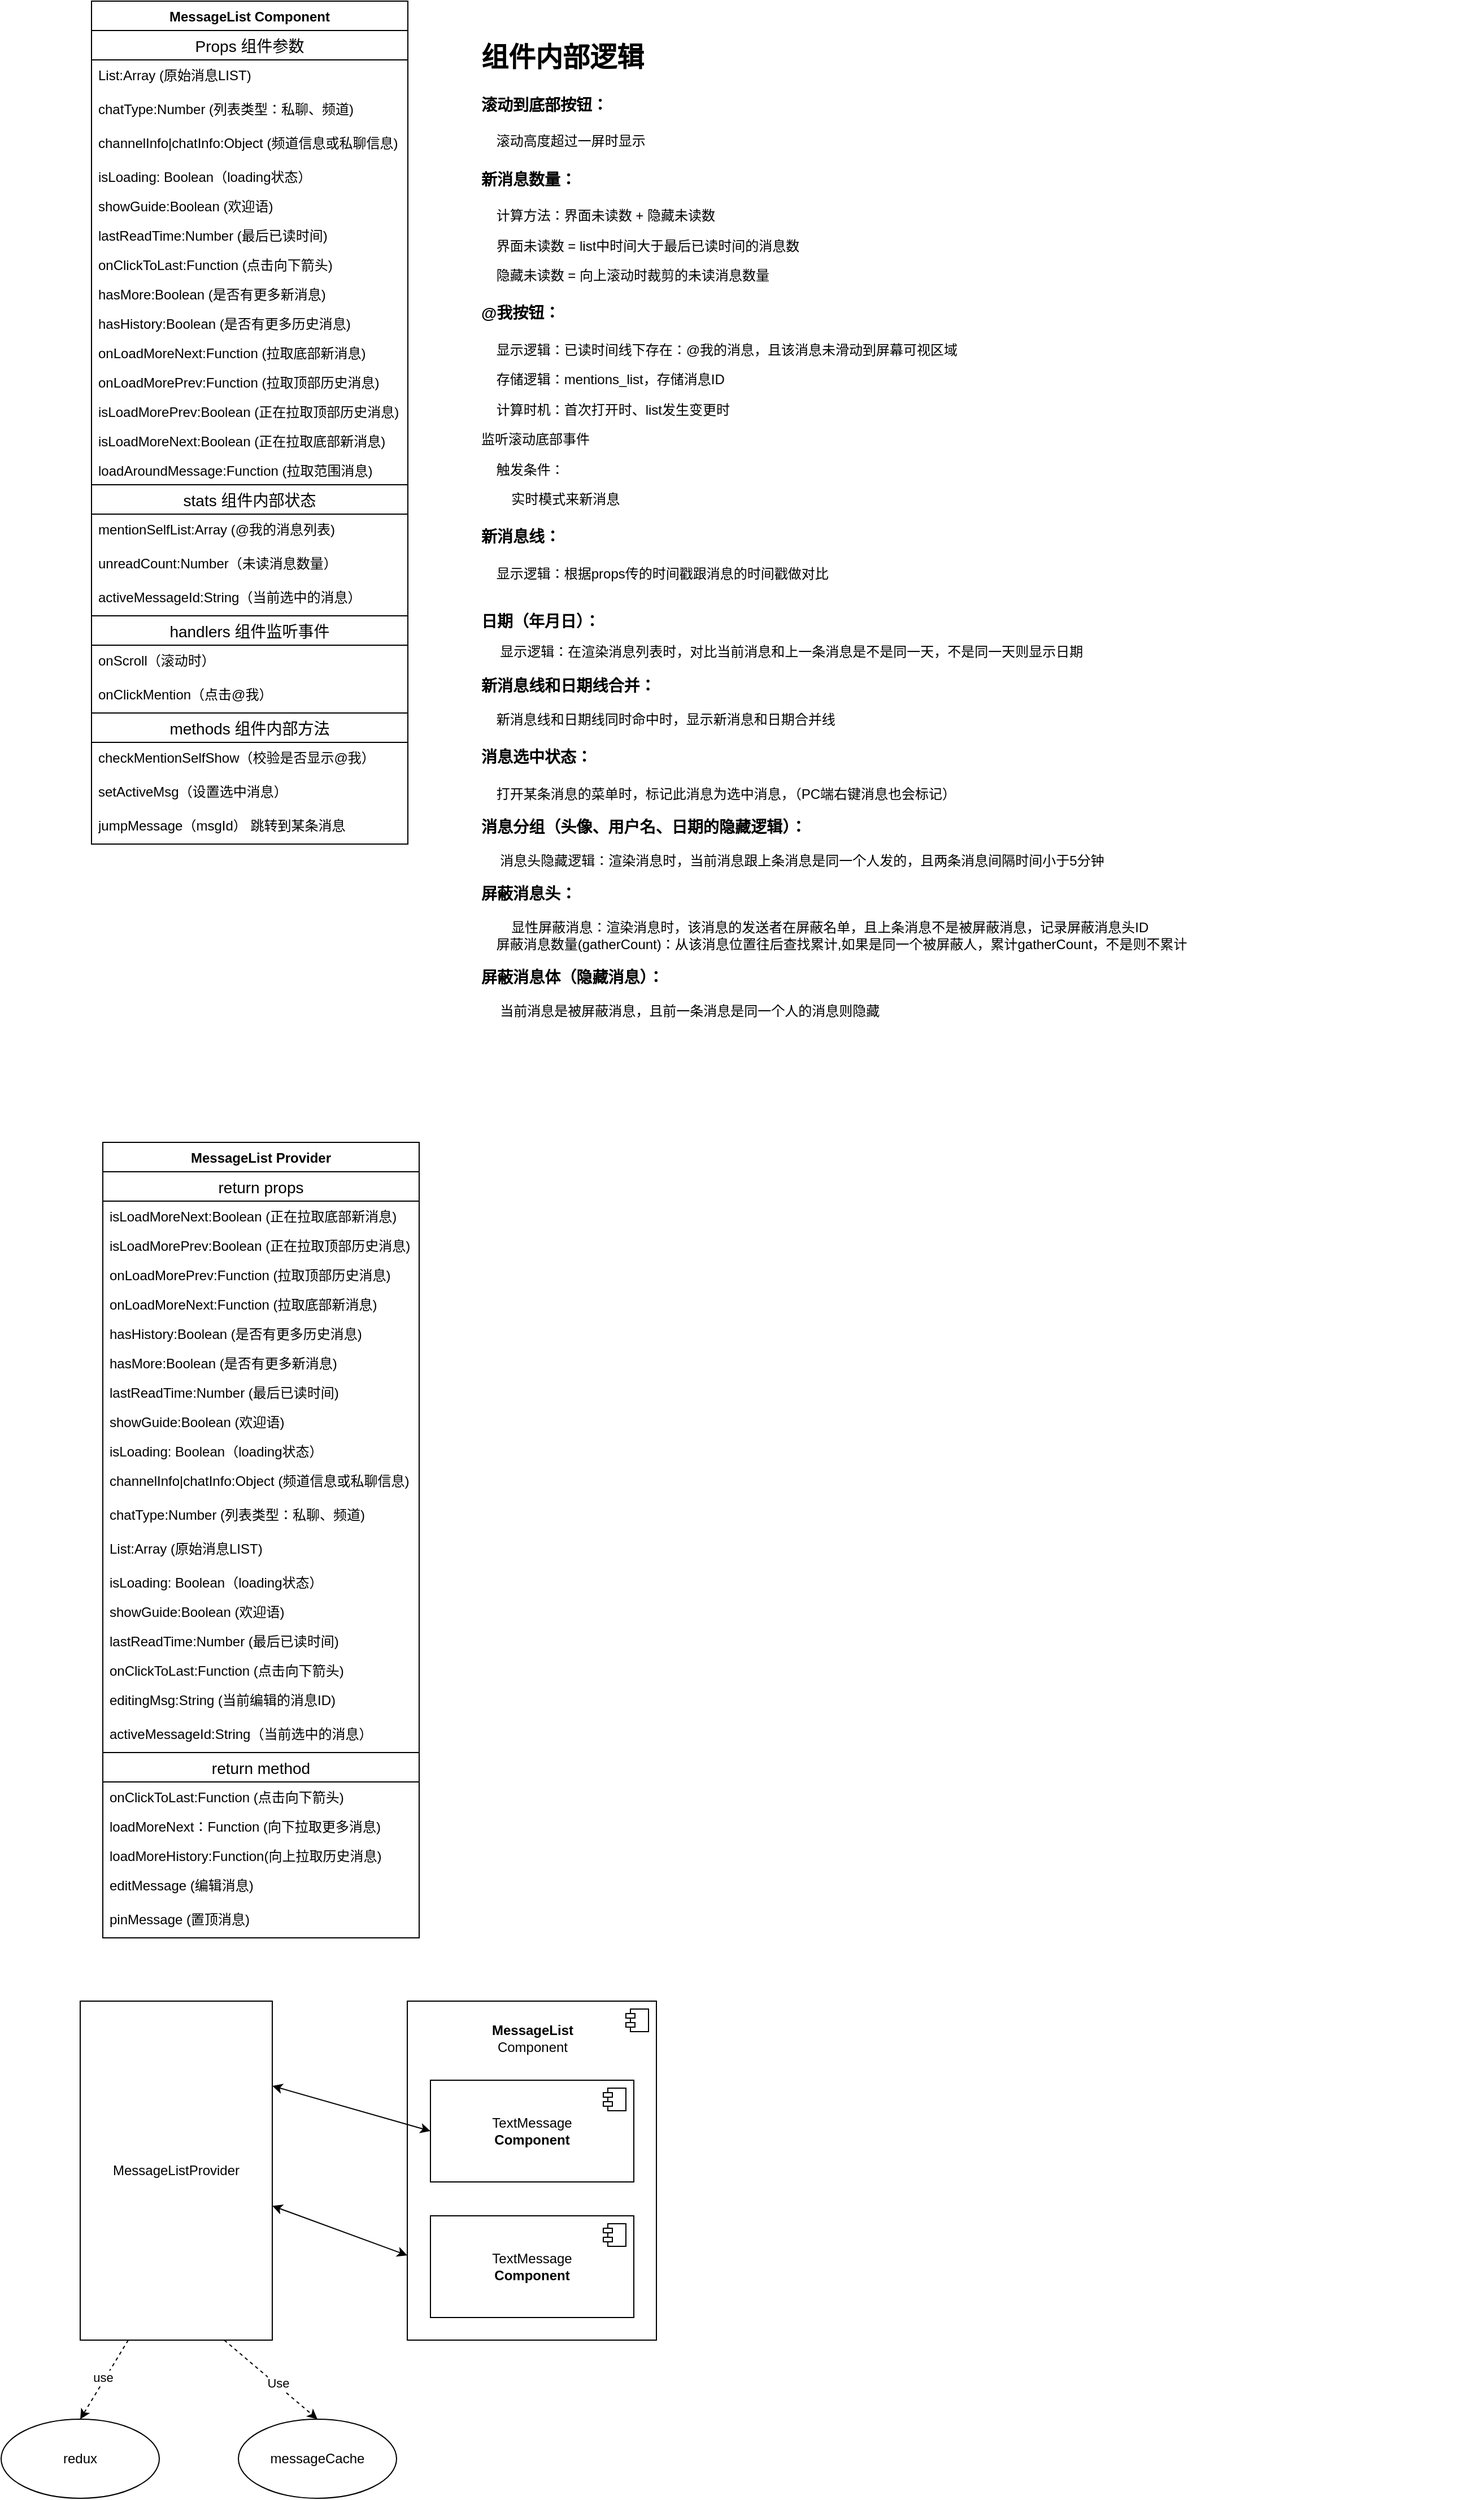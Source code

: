 <mxfile version="23.1.6" type="github">
  <diagram name="第 1 页" id="f7INJ1mIibgS1OLAGRGq">
    <mxGraphModel dx="913" dy="461" grid="1" gridSize="10" guides="1" tooltips="1" connect="1" arrows="1" fold="1" page="1" pageScale="1" pageWidth="827" pageHeight="1169" math="0" shadow="0">
      <root>
        <mxCell id="0" />
        <mxCell id="1" parent="0" />
        <mxCell id="w1ZklpOtE93hVU6Mlt67-7" value="MessageList Component" style="swimlane;fontStyle=1;align=center;verticalAlign=top;childLayout=stackLayout;horizontal=1;startSize=26;horizontalStack=0;resizeParent=1;resizeParentMax=0;resizeLast=0;collapsible=1;marginBottom=0;whiteSpace=wrap;html=1;" vertex="1" parent="1">
          <mxGeometry x="320" y="90" width="280" height="746" as="geometry" />
        </mxCell>
        <mxCell id="w1ZklpOtE93hVU6Mlt67-15" value="Props 组件参数" style="swimlane;fontStyle=0;childLayout=stackLayout;horizontal=1;startSize=26;horizontalStack=0;resizeParent=1;resizeParentMax=0;resizeLast=0;collapsible=1;marginBottom=0;align=center;fontSize=14;" vertex="1" parent="w1ZklpOtE93hVU6Mlt67-7">
          <mxGeometry y="26" width="280" height="402" as="geometry" />
        </mxCell>
        <mxCell id="w1ZklpOtE93hVU6Mlt67-16" value="List:Array (原始消息LIST)" style="text;strokeColor=none;fillColor=none;spacingLeft=4;spacingRight=4;overflow=hidden;rotatable=0;points=[[0,0.5],[1,0.5]];portConstraint=eastwest;fontSize=12;whiteSpace=wrap;html=1;" vertex="1" parent="w1ZklpOtE93hVU6Mlt67-15">
          <mxGeometry y="26" width="280" height="30" as="geometry" />
        </mxCell>
        <mxCell id="w1ZklpOtE93hVU6Mlt67-60" value="chatType:Number (列表类型：私聊、频道)" style="text;strokeColor=none;fillColor=none;spacingLeft=4;spacingRight=4;overflow=hidden;rotatable=0;points=[[0,0.5],[1,0.5]];portConstraint=eastwest;fontSize=12;whiteSpace=wrap;html=1;" vertex="1" parent="w1ZklpOtE93hVU6Mlt67-15">
          <mxGeometry y="56" width="280" height="30" as="geometry" />
        </mxCell>
        <mxCell id="w1ZklpOtE93hVU6Mlt67-61" value="channelInfo|chatInfo:Object (频道信息或私聊信息)" style="text;strokeColor=none;fillColor=none;spacingLeft=4;spacingRight=4;overflow=hidden;rotatable=0;points=[[0,0.5],[1,0.5]];portConstraint=eastwest;fontSize=12;whiteSpace=wrap;html=1;" vertex="1" parent="w1ZklpOtE93hVU6Mlt67-15">
          <mxGeometry y="86" width="280" height="30" as="geometry" />
        </mxCell>
        <mxCell id="w1ZklpOtE93hVU6Mlt67-11" value="isLoading: Boolean（loading状态）" style="text;strokeColor=none;fillColor=none;align=left;verticalAlign=top;spacingLeft=4;spacingRight=4;overflow=hidden;rotatable=0;points=[[0,0.5],[1,0.5]];portConstraint=eastwest;whiteSpace=wrap;html=1;" vertex="1" parent="w1ZklpOtE93hVU6Mlt67-15">
          <mxGeometry y="116" width="280" height="26" as="geometry" />
        </mxCell>
        <mxCell id="w1ZklpOtE93hVU6Mlt67-27" value="showGuide:Boolean (欢迎语)" style="text;strokeColor=none;fillColor=none;align=left;verticalAlign=top;spacingLeft=4;spacingRight=4;overflow=hidden;rotatable=0;points=[[0,0.5],[1,0.5]];portConstraint=eastwest;whiteSpace=wrap;html=1;" vertex="1" parent="w1ZklpOtE93hVU6Mlt67-15">
          <mxGeometry y="142" width="280" height="26" as="geometry" />
        </mxCell>
        <mxCell id="w1ZklpOtE93hVU6Mlt67-31" value="lastReadTime:Number (最后已读时间)" style="text;strokeColor=none;fillColor=none;align=left;verticalAlign=top;spacingLeft=4;spacingRight=4;overflow=hidden;rotatable=0;points=[[0,0.5],[1,0.5]];portConstraint=eastwest;whiteSpace=wrap;html=1;" vertex="1" parent="w1ZklpOtE93hVU6Mlt67-15">
          <mxGeometry y="168" width="280" height="26" as="geometry" />
        </mxCell>
        <mxCell id="w1ZklpOtE93hVU6Mlt67-28" value="onClickToLast:Function (点击向下箭头)" style="text;strokeColor=none;fillColor=none;align=left;verticalAlign=top;spacingLeft=4;spacingRight=4;overflow=hidden;rotatable=0;points=[[0,0.5],[1,0.5]];portConstraint=eastwest;whiteSpace=wrap;html=1;" vertex="1" parent="w1ZklpOtE93hVU6Mlt67-15">
          <mxGeometry y="194" width="280" height="26" as="geometry" />
        </mxCell>
        <mxCell id="w1ZklpOtE93hVU6Mlt67-50" value="hasMore:Boolean (是否有更多新消息)" style="text;strokeColor=none;fillColor=none;align=left;verticalAlign=top;spacingLeft=4;spacingRight=4;overflow=hidden;rotatable=0;points=[[0,0.5],[1,0.5]];portConstraint=eastwest;whiteSpace=wrap;html=1;" vertex="1" parent="w1ZklpOtE93hVU6Mlt67-15">
          <mxGeometry y="220" width="280" height="26" as="geometry" />
        </mxCell>
        <mxCell id="w1ZklpOtE93hVU6Mlt67-49" value="hasHistory:Boolean (是否有更多历史消息)" style="text;strokeColor=none;fillColor=none;align=left;verticalAlign=top;spacingLeft=4;spacingRight=4;overflow=hidden;rotatable=0;points=[[0,0.5],[1,0.5]];portConstraint=eastwest;whiteSpace=wrap;html=1;" vertex="1" parent="w1ZklpOtE93hVU6Mlt67-15">
          <mxGeometry y="246" width="280" height="26" as="geometry" />
        </mxCell>
        <mxCell id="w1ZklpOtE93hVU6Mlt67-52" value="onLoadMoreNext:Function (拉取底部新消息)" style="text;strokeColor=none;fillColor=none;align=left;verticalAlign=top;spacingLeft=4;spacingRight=4;overflow=hidden;rotatable=0;points=[[0,0.5],[1,0.5]];portConstraint=eastwest;whiteSpace=wrap;html=1;" vertex="1" parent="w1ZklpOtE93hVU6Mlt67-15">
          <mxGeometry y="272" width="280" height="26" as="geometry" />
        </mxCell>
        <mxCell id="w1ZklpOtE93hVU6Mlt67-51" value="onLoadMorePrev:Function (拉取顶部历史消息)" style="text;strokeColor=none;fillColor=none;align=left;verticalAlign=top;spacingLeft=4;spacingRight=4;overflow=hidden;rotatable=0;points=[[0,0.5],[1,0.5]];portConstraint=eastwest;whiteSpace=wrap;html=1;" vertex="1" parent="w1ZklpOtE93hVU6Mlt67-15">
          <mxGeometry y="298" width="280" height="26" as="geometry" />
        </mxCell>
        <mxCell id="w1ZklpOtE93hVU6Mlt67-53" value="isLoadMorePrev:Boolean (正在拉取顶部历史消息)" style="text;strokeColor=none;fillColor=none;align=left;verticalAlign=top;spacingLeft=4;spacingRight=4;overflow=hidden;rotatable=0;points=[[0,0.5],[1,0.5]];portConstraint=eastwest;whiteSpace=wrap;html=1;" vertex="1" parent="w1ZklpOtE93hVU6Mlt67-15">
          <mxGeometry y="324" width="280" height="26" as="geometry" />
        </mxCell>
        <mxCell id="w1ZklpOtE93hVU6Mlt67-54" value="isLoadMoreNext:Boolean (正在拉取底部新消息)" style="text;strokeColor=none;fillColor=none;align=left;verticalAlign=top;spacingLeft=4;spacingRight=4;overflow=hidden;rotatable=0;points=[[0,0.5],[1,0.5]];portConstraint=eastwest;whiteSpace=wrap;html=1;" vertex="1" parent="w1ZklpOtE93hVU6Mlt67-15">
          <mxGeometry y="350" width="280" height="26" as="geometry" />
        </mxCell>
        <mxCell id="w1ZklpOtE93hVU6Mlt67-93" value="loadAroundMessage:Function (拉取范围消息)" style="text;strokeColor=none;fillColor=none;align=left;verticalAlign=top;spacingLeft=4;spacingRight=4;overflow=hidden;rotatable=0;points=[[0,0.5],[1,0.5]];portConstraint=eastwest;whiteSpace=wrap;html=1;" vertex="1" parent="w1ZklpOtE93hVU6Mlt67-15">
          <mxGeometry y="376" width="280" height="26" as="geometry" />
        </mxCell>
        <mxCell id="w1ZklpOtE93hVU6Mlt67-23" value="stats 组件内部状态" style="swimlane;fontStyle=0;childLayout=stackLayout;horizontal=1;startSize=26;horizontalStack=0;resizeParent=1;resizeParentMax=0;resizeLast=0;collapsible=1;marginBottom=0;align=center;fontSize=14;" vertex="1" parent="w1ZklpOtE93hVU6Mlt67-7">
          <mxGeometry y="428" width="280" height="318" as="geometry" />
        </mxCell>
        <mxCell id="w1ZklpOtE93hVU6Mlt67-24" value="mentionSelfList:Array (@我的消息列表)" style="text;strokeColor=none;fillColor=none;spacingLeft=4;spacingRight=4;overflow=hidden;rotatable=0;points=[[0,0.5],[1,0.5]];portConstraint=eastwest;fontSize=12;whiteSpace=wrap;html=1;" vertex="1" parent="w1ZklpOtE93hVU6Mlt67-23">
          <mxGeometry y="26" width="280" height="30" as="geometry" />
        </mxCell>
        <mxCell id="w1ZklpOtE93hVU6Mlt67-25" value="unreadCount:Number（未读消息数量）" style="text;strokeColor=none;fillColor=none;spacingLeft=4;spacingRight=4;overflow=hidden;rotatable=0;points=[[0,0.5],[1,0.5]];portConstraint=eastwest;fontSize=12;whiteSpace=wrap;html=1;" vertex="1" parent="w1ZklpOtE93hVU6Mlt67-23">
          <mxGeometry y="56" width="280" height="30" as="geometry" />
        </mxCell>
        <mxCell id="w1ZklpOtE93hVU6Mlt67-36" value="activeMessageId:String（当前选中的消息）" style="text;strokeColor=none;fillColor=none;spacingLeft=4;spacingRight=4;overflow=hidden;rotatable=0;points=[[0,0.5],[1,0.5]];portConstraint=eastwest;fontSize=12;whiteSpace=wrap;html=1;" vertex="1" parent="w1ZklpOtE93hVU6Mlt67-23">
          <mxGeometry y="86" width="280" height="30" as="geometry" />
        </mxCell>
        <mxCell id="w1ZklpOtE93hVU6Mlt67-32" value="handlers 组件监听事件" style="swimlane;fontStyle=0;childLayout=stackLayout;horizontal=1;startSize=26;horizontalStack=0;resizeParent=1;resizeParentMax=0;resizeLast=0;collapsible=1;marginBottom=0;align=center;fontSize=14;" vertex="1" parent="w1ZklpOtE93hVU6Mlt67-23">
          <mxGeometry y="116" width="280" height="202" as="geometry" />
        </mxCell>
        <mxCell id="w1ZklpOtE93hVU6Mlt67-55" value="onScroll（滚动时）" style="text;strokeColor=none;fillColor=none;spacingLeft=4;spacingRight=4;overflow=hidden;rotatable=0;points=[[0,0.5],[1,0.5]];portConstraint=eastwest;fontSize=12;whiteSpace=wrap;html=1;" vertex="1" parent="w1ZklpOtE93hVU6Mlt67-32">
          <mxGeometry y="26" width="280" height="30" as="geometry" />
        </mxCell>
        <mxCell id="w1ZklpOtE93hVU6Mlt67-56" value="onClickMention（点击@我）" style="text;strokeColor=none;fillColor=none;spacingLeft=4;spacingRight=4;overflow=hidden;rotatable=0;points=[[0,0.5],[1,0.5]];portConstraint=eastwest;fontSize=12;whiteSpace=wrap;html=1;" vertex="1" parent="w1ZklpOtE93hVU6Mlt67-32">
          <mxGeometry y="56" width="280" height="30" as="geometry" />
        </mxCell>
        <mxCell id="w1ZklpOtE93hVU6Mlt67-57" value="methods 组件内部方法" style="swimlane;fontStyle=0;childLayout=stackLayout;horizontal=1;startSize=26;horizontalStack=0;resizeParent=1;resizeParentMax=0;resizeLast=0;collapsible=1;marginBottom=0;align=center;fontSize=14;" vertex="1" parent="w1ZklpOtE93hVU6Mlt67-32">
          <mxGeometry y="86" width="280" height="116" as="geometry" />
        </mxCell>
        <mxCell id="w1ZklpOtE93hVU6Mlt67-58" value="checkMentionSelfShow（校验是否显示@我）" style="text;strokeColor=none;fillColor=none;spacingLeft=4;spacingRight=4;overflow=hidden;rotatable=0;points=[[0,0.5],[1,0.5]];portConstraint=eastwest;fontSize=12;whiteSpace=wrap;html=1;" vertex="1" parent="w1ZklpOtE93hVU6Mlt67-57">
          <mxGeometry y="26" width="280" height="30" as="geometry" />
        </mxCell>
        <mxCell id="w1ZklpOtE93hVU6Mlt67-59" value="setActiveMsg（设置选中消息）" style="text;strokeColor=none;fillColor=none;spacingLeft=4;spacingRight=4;overflow=hidden;rotatable=0;points=[[0,0.5],[1,0.5]];portConstraint=eastwest;fontSize=12;whiteSpace=wrap;html=1;" vertex="1" parent="w1ZklpOtE93hVU6Mlt67-57">
          <mxGeometry y="56" width="280" height="30" as="geometry" />
        </mxCell>
        <mxCell id="w1ZklpOtE93hVU6Mlt67-92" value="jumpMessage（msgId） 跳转到某条消息" style="text;strokeColor=none;fillColor=none;spacingLeft=4;spacingRight=4;overflow=hidden;rotatable=0;points=[[0,0.5],[1,0.5]];portConstraint=eastwest;fontSize=12;whiteSpace=wrap;html=1;" vertex="1" parent="w1ZklpOtE93hVU6Mlt67-57">
          <mxGeometry y="86" width="280" height="30" as="geometry" />
        </mxCell>
        <mxCell id="w1ZklpOtE93hVU6Mlt67-30" value="&lt;h1&gt;组件内部逻辑&lt;br&gt;&lt;/h1&gt;&lt;h2&gt;&lt;b&gt;&lt;font style=&quot;font-size: 14px;&quot;&gt;滚动到底部按钮：&lt;/font&gt;&lt;/b&gt;&lt;/h2&gt;&lt;p&gt;&lt;span style=&quot;&quot;&gt;&lt;span style=&quot;&quot;&gt;&amp;nbsp;&amp;nbsp;&amp;nbsp;&amp;nbsp;&lt;/span&gt;&lt;/span&gt;滚动高度超过一屏时显示&lt;/p&gt;&lt;h2&gt;&lt;font style=&quot;font-size: 14px;&quot;&gt;&lt;b&gt;新消息数量：&lt;/b&gt;&lt;/font&gt;&lt;/h2&gt;&lt;p&gt;&lt;span style=&quot;&quot;&gt;&lt;span style=&quot;&quot;&gt;&amp;nbsp;&amp;nbsp;&amp;nbsp;&amp;nbsp;计算方法：界面未读数 + 隐藏未读数&lt;/span&gt;&lt;/span&gt;&lt;br&gt;&lt;/p&gt;&lt;p&gt;&lt;span style=&quot;&quot;&gt;&lt;span style=&quot;&quot;&gt;&amp;nbsp;&amp;nbsp;&amp;nbsp;&amp;nbsp;&lt;/span&gt;&lt;/span&gt;界面未读数 = list中时间大于最后已读时间的消息数&lt;br&gt;&lt;/p&gt;&lt;p&gt;&lt;span style=&quot;&quot;&gt;&lt;span style=&quot;&quot;&gt;&amp;nbsp;&amp;nbsp;&amp;nbsp;&amp;nbsp;&lt;/span&gt;&lt;/span&gt;隐藏未读数 = 向上滚动时裁剪的未读消息数量&lt;/p&gt;&lt;h2 style=&quot;border-color: var(--border-color);&quot;&gt;&lt;font style=&quot;border-color: var(--border-color); font-size: 14px;&quot;&gt;&lt;b style=&quot;border-color: var(--border-color);&quot;&gt;@我按钮：&lt;/b&gt;&lt;/font&gt;&lt;/h2&gt;&lt;p style=&quot;border-color: var(--border-color);&quot;&gt;&lt;span style=&quot;&quot;&gt;&amp;nbsp;&amp;nbsp;&amp;nbsp;&amp;nbsp;显示逻辑：已读时间线下存在：@我的消息，且该消息未滑动到屏幕可视区域&lt;/span&gt;&lt;/p&gt;&lt;p style=&quot;border-color: var(--border-color);&quot;&gt;&amp;nbsp; &amp;nbsp; 存储逻辑：mentions_list，存储消息ID&lt;/p&gt;&lt;p style=&quot;border-color: var(--border-color);&quot;&gt;&amp;nbsp; &amp;nbsp; 计算时机：首次打开时、list发生变更时&lt;/p&gt;&lt;p style=&quot;border-color: var(--border-color);&quot;&gt;监听滚动底部事件&lt;/p&gt;&lt;p style=&quot;border-color: var(--border-color);&quot;&gt;&amp;nbsp; &amp;nbsp; 触发条件：&lt;/p&gt;&lt;p style=&quot;border-color: var(--border-color);&quot;&gt;&amp;nbsp; &amp;nbsp; &amp;nbsp; &amp;nbsp; 实时模式来新消息&lt;/p&gt;&lt;h2 style=&quot;border-color: var(--border-color);&quot;&gt;&lt;font style=&quot;font-size: 14px;&quot;&gt;新消息线：&lt;/font&gt;&lt;/h2&gt;&lt;div&gt;&lt;span style=&quot;&quot;&gt;&lt;span style=&quot;&quot;&gt;&amp;nbsp;&amp;nbsp;&amp;nbsp;&amp;nbsp;&lt;/span&gt;&lt;/span&gt;显示逻辑：根据props传的时间戳跟消息的时间戳做对比&lt;/div&gt;&lt;div&gt;&lt;br&gt;&lt;/div&gt;&lt;div&gt;&lt;p style=&quot;border-color: var(--border-color);&quot;&gt;&lt;b style=&quot;border-color: var(--border-color);&quot;&gt;&lt;font style=&quot;border-color: var(--border-color); font-size: 14px;&quot;&gt;日期（年月日）：&lt;/font&gt;&lt;/b&gt;&lt;/p&gt;&lt;p style=&quot;border-color: var(--border-color);&quot;&gt;&lt;span style=&quot;&quot;&gt;&amp;nbsp;&amp;nbsp;&amp;nbsp;&amp;nbsp;    &lt;/span&gt;显示逻辑：在渲染消息列表时，对比当前消息和上一条消息是不是同一天，不是同一天则显示日期&lt;/p&gt;&lt;h3 style=&quot;border-color: var(--border-color);&quot;&gt;新消息线和日期线合并：&lt;/h3&gt;&lt;p style=&quot;border-color: var(--border-color);&quot;&gt;&lt;span style=&quot;&quot;&gt;&lt;span style=&quot;&quot;&gt;&amp;nbsp;&amp;nbsp;&amp;nbsp;&amp;nbsp;&lt;/span&gt;&lt;/span&gt;新消息线和日期线同时命中时，显示新消息和日期合并线&lt;/p&gt;&lt;/div&gt;&lt;h2 style=&quot;border-color: var(--border-color);&quot;&gt;&lt;font style=&quot;font-size: 14px;&quot;&gt;消息选中状态：&lt;/font&gt;&lt;/h2&gt;&lt;p style=&quot;border-color: var(--border-color);&quot;&gt;&lt;span style=&quot;&quot;&gt;&lt;span style=&quot;&quot;&gt;&amp;nbsp;&amp;nbsp;&amp;nbsp;&amp;nbsp;&lt;/span&gt;&lt;/span&gt;打开某条消息的菜单时，标记此消息为选中消息，（PC端右键消息也会标记）&lt;/p&gt;&lt;h3 style=&quot;border-color: var(--border-color);&quot;&gt;消息分组（头像、用户名、日期的隐藏逻辑）：&lt;/h3&gt;&lt;p style=&quot;border-color: var(--border-color);&quot;&gt;&lt;span style=&quot;&quot;&gt;&lt;span style=&quot;&quot;&gt;&amp;nbsp;&amp;nbsp;&amp;nbsp;&amp;nbsp;    &lt;/span&gt;&lt;/span&gt;消息头隐藏逻辑：渲染消息时，当前消息跟上条消息是同一个人发的，且两条消息间隔时间小于5分钟&lt;br&gt;&lt;/p&gt;&lt;h3 style=&quot;border-color: var(--border-color);&quot;&gt;屏蔽消息头：&lt;/h3&gt;&lt;div&gt;&amp;nbsp; &amp;nbsp; &amp;nbsp; &amp;nbsp; 显性屏蔽消息：渲染消息时，该消息的发送者在屏蔽名单，且上条消息不是被屏蔽消息，记录屏蔽消息头ID&lt;/div&gt;&lt;div&gt;&lt;span style=&quot;&quot;&gt;&lt;span style=&quot;&quot;&gt;&amp;nbsp;&amp;nbsp;&amp;nbsp;&amp;nbsp;&lt;/span&gt;&lt;/span&gt;屏蔽消息数量(gatherCount)&lt;span style=&quot;background-color: initial;&quot;&gt;：从该消息位置往后查找累计,如果是同一个被屏蔽人，累计gatherCount，不是则不累计&lt;/span&gt;&lt;/div&gt;&lt;h3 style=&quot;border-color: var(--border-color);&quot;&gt;屏蔽消息体（隐藏消息）：&lt;/h3&gt;&lt;div&gt;&lt;span style=&quot;&quot;&gt;&lt;span style=&quot;&quot;&gt;&amp;nbsp;&amp;nbsp;&amp;nbsp;&amp;nbsp;    &lt;/span&gt;&lt;/span&gt;当前消息是被屏蔽消息，且前一条消息是同一个人的消息则隐藏&lt;br&gt;&lt;/div&gt;&lt;p style=&quot;border-color: var(--border-color);&quot;&gt;&lt;br&gt;&lt;/p&gt;" style="text;html=1;spacing=5;spacingTop=-20;whiteSpace=wrap;overflow=hidden;rounded=0;" vertex="1" parent="1">
          <mxGeometry x="660" y="120" width="880" height="1150" as="geometry" />
        </mxCell>
        <mxCell id="w1ZklpOtE93hVU6Mlt67-37" value="MessageList Provider" style="swimlane;fontStyle=1;align=center;verticalAlign=top;childLayout=stackLayout;horizontal=1;startSize=26;horizontalStack=0;resizeParent=1;resizeParentMax=0;resizeLast=0;collapsible=1;marginBottom=0;whiteSpace=wrap;html=1;" vertex="1" parent="1">
          <mxGeometry x="330" y="1100" width="280" height="704" as="geometry" />
        </mxCell>
        <mxCell id="w1ZklpOtE93hVU6Mlt67-38" value="return props" style="swimlane;fontStyle=0;childLayout=stackLayout;horizontal=1;startSize=26;horizontalStack=0;resizeParent=1;resizeParentMax=0;resizeLast=0;collapsible=1;marginBottom=0;align=center;fontSize=14;" vertex="1" parent="w1ZklpOtE93hVU6Mlt67-37">
          <mxGeometry y="26" width="280" height="514" as="geometry" />
        </mxCell>
        <mxCell id="w1ZklpOtE93hVU6Mlt67-90" value="isLoadMoreNext:Boolean (正在拉取底部新消息)" style="text;strokeColor=none;fillColor=none;align=left;verticalAlign=top;spacingLeft=4;spacingRight=4;overflow=hidden;rotatable=0;points=[[0,0.5],[1,0.5]];portConstraint=eastwest;whiteSpace=wrap;html=1;" vertex="1" parent="w1ZklpOtE93hVU6Mlt67-38">
          <mxGeometry y="26" width="280" height="26" as="geometry" />
        </mxCell>
        <mxCell id="w1ZklpOtE93hVU6Mlt67-89" value="isLoadMorePrev:Boolean (正在拉取顶部历史消息)" style="text;strokeColor=none;fillColor=none;align=left;verticalAlign=top;spacingLeft=4;spacingRight=4;overflow=hidden;rotatable=0;points=[[0,0.5],[1,0.5]];portConstraint=eastwest;whiteSpace=wrap;html=1;" vertex="1" parent="w1ZklpOtE93hVU6Mlt67-38">
          <mxGeometry y="52" width="280" height="26" as="geometry" />
        </mxCell>
        <mxCell id="w1ZklpOtE93hVU6Mlt67-88" value="onLoadMorePrev:Function (拉取顶部历史消息)" style="text;strokeColor=none;fillColor=none;align=left;verticalAlign=top;spacingLeft=4;spacingRight=4;overflow=hidden;rotatable=0;points=[[0,0.5],[1,0.5]];portConstraint=eastwest;whiteSpace=wrap;html=1;" vertex="1" parent="w1ZklpOtE93hVU6Mlt67-38">
          <mxGeometry y="78" width="280" height="26" as="geometry" />
        </mxCell>
        <mxCell id="w1ZklpOtE93hVU6Mlt67-87" value="onLoadMoreNext:Function (拉取底部新消息)" style="text;strokeColor=none;fillColor=none;align=left;verticalAlign=top;spacingLeft=4;spacingRight=4;overflow=hidden;rotatable=0;points=[[0,0.5],[1,0.5]];portConstraint=eastwest;whiteSpace=wrap;html=1;" vertex="1" parent="w1ZklpOtE93hVU6Mlt67-38">
          <mxGeometry y="104" width="280" height="26" as="geometry" />
        </mxCell>
        <mxCell id="w1ZklpOtE93hVU6Mlt67-86" value="hasHistory:Boolean (是否有更多历史消息)" style="text;strokeColor=none;fillColor=none;align=left;verticalAlign=top;spacingLeft=4;spacingRight=4;overflow=hidden;rotatable=0;points=[[0,0.5],[1,0.5]];portConstraint=eastwest;whiteSpace=wrap;html=1;" vertex="1" parent="w1ZklpOtE93hVU6Mlt67-38">
          <mxGeometry y="130" width="280" height="26" as="geometry" />
        </mxCell>
        <mxCell id="w1ZklpOtE93hVU6Mlt67-85" value="hasMore:Boolean (是否有更多新消息)" style="text;strokeColor=none;fillColor=none;align=left;verticalAlign=top;spacingLeft=4;spacingRight=4;overflow=hidden;rotatable=0;points=[[0,0.5],[1,0.5]];portConstraint=eastwest;whiteSpace=wrap;html=1;" vertex="1" parent="w1ZklpOtE93hVU6Mlt67-38">
          <mxGeometry y="156" width="280" height="26" as="geometry" />
        </mxCell>
        <mxCell id="w1ZklpOtE93hVU6Mlt67-83" value="lastReadTime:Number (最后已读时间)" style="text;strokeColor=none;fillColor=none;align=left;verticalAlign=top;spacingLeft=4;spacingRight=4;overflow=hidden;rotatable=0;points=[[0,0.5],[1,0.5]];portConstraint=eastwest;whiteSpace=wrap;html=1;" vertex="1" parent="w1ZklpOtE93hVU6Mlt67-38">
          <mxGeometry y="182" width="280" height="26" as="geometry" />
        </mxCell>
        <mxCell id="w1ZklpOtE93hVU6Mlt67-82" value="showGuide:Boolean (欢迎语)" style="text;strokeColor=none;fillColor=none;align=left;verticalAlign=top;spacingLeft=4;spacingRight=4;overflow=hidden;rotatable=0;points=[[0,0.5],[1,0.5]];portConstraint=eastwest;whiteSpace=wrap;html=1;" vertex="1" parent="w1ZklpOtE93hVU6Mlt67-38">
          <mxGeometry y="208" width="280" height="26" as="geometry" />
        </mxCell>
        <mxCell id="w1ZklpOtE93hVU6Mlt67-81" value="isLoading: Boolean（loading状态）" style="text;strokeColor=none;fillColor=none;align=left;verticalAlign=top;spacingLeft=4;spacingRight=4;overflow=hidden;rotatable=0;points=[[0,0.5],[1,0.5]];portConstraint=eastwest;whiteSpace=wrap;html=1;" vertex="1" parent="w1ZklpOtE93hVU6Mlt67-38">
          <mxGeometry y="234" width="280" height="26" as="geometry" />
        </mxCell>
        <mxCell id="w1ZklpOtE93hVU6Mlt67-80" value="channelInfo|chatInfo:Object (频道信息或私聊信息)" style="text;strokeColor=none;fillColor=none;spacingLeft=4;spacingRight=4;overflow=hidden;rotatable=0;points=[[0,0.5],[1,0.5]];portConstraint=eastwest;fontSize=12;whiteSpace=wrap;html=1;" vertex="1" parent="w1ZklpOtE93hVU6Mlt67-38">
          <mxGeometry y="260" width="280" height="30" as="geometry" />
        </mxCell>
        <mxCell id="w1ZklpOtE93hVU6Mlt67-79" value="chatType:Number (列表类型：私聊、频道)" style="text;strokeColor=none;fillColor=none;spacingLeft=4;spacingRight=4;overflow=hidden;rotatable=0;points=[[0,0.5],[1,0.5]];portConstraint=eastwest;fontSize=12;whiteSpace=wrap;html=1;" vertex="1" parent="w1ZklpOtE93hVU6Mlt67-38">
          <mxGeometry y="290" width="280" height="30" as="geometry" />
        </mxCell>
        <mxCell id="w1ZklpOtE93hVU6Mlt67-78" value="List:Array (原始消息LIST)" style="text;strokeColor=none;fillColor=none;spacingLeft=4;spacingRight=4;overflow=hidden;rotatable=0;points=[[0,0.5],[1,0.5]];portConstraint=eastwest;fontSize=12;whiteSpace=wrap;html=1;" vertex="1" parent="w1ZklpOtE93hVU6Mlt67-38">
          <mxGeometry y="320" width="280" height="30" as="geometry" />
        </mxCell>
        <mxCell id="w1ZklpOtE93hVU6Mlt67-40" value="isLoading: Boolean（loading状态）" style="text;strokeColor=none;fillColor=none;align=left;verticalAlign=top;spacingLeft=4;spacingRight=4;overflow=hidden;rotatable=0;points=[[0,0.5],[1,0.5]];portConstraint=eastwest;whiteSpace=wrap;html=1;" vertex="1" parent="w1ZklpOtE93hVU6Mlt67-38">
          <mxGeometry y="350" width="280" height="26" as="geometry" />
        </mxCell>
        <mxCell id="w1ZklpOtE93hVU6Mlt67-41" value="showGuide:Boolean (欢迎语)" style="text;strokeColor=none;fillColor=none;align=left;verticalAlign=top;spacingLeft=4;spacingRight=4;overflow=hidden;rotatable=0;points=[[0,0.5],[1,0.5]];portConstraint=eastwest;whiteSpace=wrap;html=1;" vertex="1" parent="w1ZklpOtE93hVU6Mlt67-38">
          <mxGeometry y="376" width="280" height="26" as="geometry" />
        </mxCell>
        <mxCell id="w1ZklpOtE93hVU6Mlt67-42" value="lastReadTime:Number (最后已读时间)" style="text;strokeColor=none;fillColor=none;align=left;verticalAlign=top;spacingLeft=4;spacingRight=4;overflow=hidden;rotatable=0;points=[[0,0.5],[1,0.5]];portConstraint=eastwest;whiteSpace=wrap;html=1;" vertex="1" parent="w1ZklpOtE93hVU6Mlt67-38">
          <mxGeometry y="402" width="280" height="26" as="geometry" />
        </mxCell>
        <mxCell id="w1ZklpOtE93hVU6Mlt67-43" value="onClickToLast:Function (点击向下箭头)" style="text;strokeColor=none;fillColor=none;align=left;verticalAlign=top;spacingLeft=4;spacingRight=4;overflow=hidden;rotatable=0;points=[[0,0.5],[1,0.5]];portConstraint=eastwest;whiteSpace=wrap;html=1;" vertex="1" parent="w1ZklpOtE93hVU6Mlt67-38">
          <mxGeometry y="428" width="280" height="26" as="geometry" />
        </mxCell>
        <mxCell id="w1ZklpOtE93hVU6Mlt67-46" value="editingMsg:String (当前编辑的消息ID)" style="text;strokeColor=none;fillColor=none;spacingLeft=4;spacingRight=4;overflow=hidden;rotatable=0;points=[[0,0.5],[1,0.5]];portConstraint=eastwest;fontSize=12;whiteSpace=wrap;html=1;" vertex="1" parent="w1ZklpOtE93hVU6Mlt67-38">
          <mxGeometry y="454" width="280" height="30" as="geometry" />
        </mxCell>
        <mxCell id="w1ZklpOtE93hVU6Mlt67-47" value="activeMessageId:String（当前选中的消息）" style="text;strokeColor=none;fillColor=none;spacingLeft=4;spacingRight=4;overflow=hidden;rotatable=0;points=[[0,0.5],[1,0.5]];portConstraint=eastwest;fontSize=12;whiteSpace=wrap;html=1;" vertex="1" parent="w1ZklpOtE93hVU6Mlt67-38">
          <mxGeometry y="484" width="280" height="30" as="geometry" />
        </mxCell>
        <mxCell id="w1ZklpOtE93hVU6Mlt67-44" value="return method" style="swimlane;fontStyle=0;childLayout=stackLayout;horizontal=1;startSize=26;horizontalStack=0;resizeParent=1;resizeParentMax=0;resizeLast=0;collapsible=1;marginBottom=0;align=center;fontSize=14;" vertex="1" parent="w1ZklpOtE93hVU6Mlt67-37">
          <mxGeometry y="540" width="280" height="164" as="geometry" />
        </mxCell>
        <mxCell id="w1ZklpOtE93hVU6Mlt67-91" value="onClickToLast:Function (点击向下箭头)" style="text;strokeColor=none;fillColor=none;align=left;verticalAlign=top;spacingLeft=4;spacingRight=4;overflow=hidden;rotatable=0;points=[[0,0.5],[1,0.5]];portConstraint=eastwest;whiteSpace=wrap;html=1;" vertex="1" parent="w1ZklpOtE93hVU6Mlt67-44">
          <mxGeometry y="26" width="280" height="26" as="geometry" />
        </mxCell>
        <mxCell id="w1ZklpOtE93hVU6Mlt67-94" value="loadMoreNext：Function (向下拉取更多消息)" style="text;strokeColor=none;fillColor=none;align=left;verticalAlign=top;spacingLeft=4;spacingRight=4;overflow=hidden;rotatable=0;points=[[0,0.5],[1,0.5]];portConstraint=eastwest;whiteSpace=wrap;html=1;" vertex="1" parent="w1ZklpOtE93hVU6Mlt67-44">
          <mxGeometry y="52" width="280" height="26" as="geometry" />
        </mxCell>
        <mxCell id="w1ZklpOtE93hVU6Mlt67-95" value="loadMoreHistory:Function(向上拉取历史消息)" style="text;strokeColor=none;fillColor=none;align=left;verticalAlign=top;spacingLeft=4;spacingRight=4;overflow=hidden;rotatable=0;points=[[0,0.5],[1,0.5]];portConstraint=eastwest;whiteSpace=wrap;html=1;" vertex="1" parent="w1ZklpOtE93hVU6Mlt67-44">
          <mxGeometry y="78" width="280" height="26" as="geometry" />
        </mxCell>
        <mxCell id="w1ZklpOtE93hVU6Mlt67-127" value="editMessage (编辑消息)" style="text;strokeColor=none;fillColor=none;spacingLeft=4;spacingRight=4;overflow=hidden;rotatable=0;points=[[0,0.5],[1,0.5]];portConstraint=eastwest;fontSize=12;whiteSpace=wrap;html=1;" vertex="1" parent="w1ZklpOtE93hVU6Mlt67-44">
          <mxGeometry y="104" width="280" height="30" as="geometry" />
        </mxCell>
        <mxCell id="w1ZklpOtE93hVU6Mlt67-45" value="pinMessage (置顶消息)" style="text;strokeColor=none;fillColor=none;spacingLeft=4;spacingRight=4;overflow=hidden;rotatable=0;points=[[0,0.5],[1,0.5]];portConstraint=eastwest;fontSize=12;whiteSpace=wrap;html=1;" vertex="1" parent="w1ZklpOtE93hVU6Mlt67-44">
          <mxGeometry y="134" width="280" height="30" as="geometry" />
        </mxCell>
        <mxCell id="w1ZklpOtE93hVU6Mlt67-116" value="" style="rounded=0;orthogonalLoop=1;jettySize=auto;html=1;startArrow=classic;startFill=1;exitX=0;exitY=0.75;exitDx=0;exitDy=0;" edge="1" parent="1" source="w1ZklpOtE93hVU6Mlt67-106" target="w1ZklpOtE93hVU6Mlt67-114">
          <mxGeometry relative="1" as="geometry" />
        </mxCell>
        <mxCell id="w1ZklpOtE93hVU6Mlt67-106" value="" style="html=1;dropTarget=0;whiteSpace=wrap;" vertex="1" parent="1">
          <mxGeometry x="599.5" y="1860" width="220.5" height="300" as="geometry" />
        </mxCell>
        <mxCell id="w1ZklpOtE93hVU6Mlt67-107" value="" style="shape=module;jettyWidth=8;jettyHeight=4;" vertex="1" parent="w1ZklpOtE93hVU6Mlt67-106">
          <mxGeometry x="1" width="20" height="20" relative="1" as="geometry">
            <mxPoint x="-27" y="7" as="offset" />
          </mxGeometry>
        </mxCell>
        <mxCell id="w1ZklpOtE93hVU6Mlt67-109" value="MessageList&lt;br style=&quot;border-color: var(--border-color); font-weight: 400;&quot;&gt;&lt;span style=&quot;font-weight: 400;&quot;&gt;Component&lt;/span&gt;" style="text;align=center;fontStyle=1;verticalAlign=middle;spacingLeft=3;spacingRight=3;strokeColor=none;rotatable=0;points=[[0,0.5],[1,0.5]];portConstraint=eastwest;html=1;" vertex="1" parent="1">
          <mxGeometry x="669.75" y="1880" width="80" height="26" as="geometry" />
        </mxCell>
        <mxCell id="w1ZklpOtE93hVU6Mlt67-115" style="rounded=0;orthogonalLoop=1;jettySize=auto;html=1;exitX=0;exitY=0.5;exitDx=0;exitDy=0;entryX=1;entryY=0.25;entryDx=0;entryDy=0;startArrow=classic;startFill=1;" edge="1" parent="1" source="w1ZklpOtE93hVU6Mlt67-110" target="w1ZklpOtE93hVU6Mlt67-114">
          <mxGeometry relative="1" as="geometry" />
        </mxCell>
        <mxCell id="w1ZklpOtE93hVU6Mlt67-110" value="TextMessage&lt;br&gt;&lt;b&gt;Component&lt;/b&gt;" style="html=1;dropTarget=0;whiteSpace=wrap;" vertex="1" parent="1">
          <mxGeometry x="620" y="1930" width="180" height="90" as="geometry" />
        </mxCell>
        <mxCell id="w1ZklpOtE93hVU6Mlt67-111" value="" style="shape=module;jettyWidth=8;jettyHeight=4;" vertex="1" parent="w1ZklpOtE93hVU6Mlt67-110">
          <mxGeometry x="1" width="20" height="20" relative="1" as="geometry">
            <mxPoint x="-27" y="7" as="offset" />
          </mxGeometry>
        </mxCell>
        <mxCell id="w1ZklpOtE93hVU6Mlt67-112" value="TextMessage&lt;br&gt;&lt;b&gt;Component&lt;/b&gt;" style="html=1;dropTarget=0;whiteSpace=wrap;" vertex="1" parent="1">
          <mxGeometry x="620" y="2050" width="180" height="90" as="geometry" />
        </mxCell>
        <mxCell id="w1ZklpOtE93hVU6Mlt67-113" value="" style="shape=module;jettyWidth=8;jettyHeight=4;" vertex="1" parent="w1ZklpOtE93hVU6Mlt67-112">
          <mxGeometry x="1" width="20" height="20" relative="1" as="geometry">
            <mxPoint x="-27" y="7" as="offset" />
          </mxGeometry>
        </mxCell>
        <mxCell id="w1ZklpOtE93hVU6Mlt67-119" style="edgeStyle=none;rounded=0;orthogonalLoop=1;jettySize=auto;html=1;exitX=0.25;exitY=1;exitDx=0;exitDy=0;entryX=0.5;entryY=0;entryDx=0;entryDy=0;dashed=1;" edge="1" parent="1" source="w1ZklpOtE93hVU6Mlt67-114" target="w1ZklpOtE93hVU6Mlt67-117">
          <mxGeometry relative="1" as="geometry" />
        </mxCell>
        <mxCell id="w1ZklpOtE93hVU6Mlt67-121" value="use" style="edgeLabel;html=1;align=center;verticalAlign=middle;resizable=0;points=[];" vertex="1" connectable="0" parent="w1ZklpOtE93hVU6Mlt67-119">
          <mxGeometry x="-0.018" y="-2" relative="1" as="geometry">
            <mxPoint as="offset" />
          </mxGeometry>
        </mxCell>
        <mxCell id="w1ZklpOtE93hVU6Mlt67-122" style="edgeStyle=none;rounded=0;orthogonalLoop=1;jettySize=auto;html=1;exitX=0.75;exitY=1;exitDx=0;exitDy=0;entryX=0.5;entryY=0;entryDx=0;entryDy=0;dashed=1;" edge="1" parent="1" source="w1ZklpOtE93hVU6Mlt67-114" target="w1ZklpOtE93hVU6Mlt67-118">
          <mxGeometry relative="1" as="geometry" />
        </mxCell>
        <mxCell id="w1ZklpOtE93hVU6Mlt67-126" value="Use" style="edgeLabel;html=1;align=center;verticalAlign=middle;resizable=0;points=[];" vertex="1" connectable="0" parent="w1ZklpOtE93hVU6Mlt67-122">
          <mxGeometry x="0.113" y="2" relative="1" as="geometry">
            <mxPoint as="offset" />
          </mxGeometry>
        </mxCell>
        <mxCell id="w1ZklpOtE93hVU6Mlt67-114" value="MessageListProvider" style="html=1;whiteSpace=wrap;" vertex="1" parent="1">
          <mxGeometry x="310" y="1860" width="170" height="300" as="geometry" />
        </mxCell>
        <mxCell id="w1ZklpOtE93hVU6Mlt67-117" value="redux" style="ellipse;whiteSpace=wrap;html=1;" vertex="1" parent="1">
          <mxGeometry x="240" y="2230" width="140" height="70" as="geometry" />
        </mxCell>
        <mxCell id="w1ZklpOtE93hVU6Mlt67-118" value="messageCache" style="ellipse;whiteSpace=wrap;html=1;" vertex="1" parent="1">
          <mxGeometry x="450" y="2230" width="140" height="70" as="geometry" />
        </mxCell>
      </root>
    </mxGraphModel>
  </diagram>
</mxfile>
